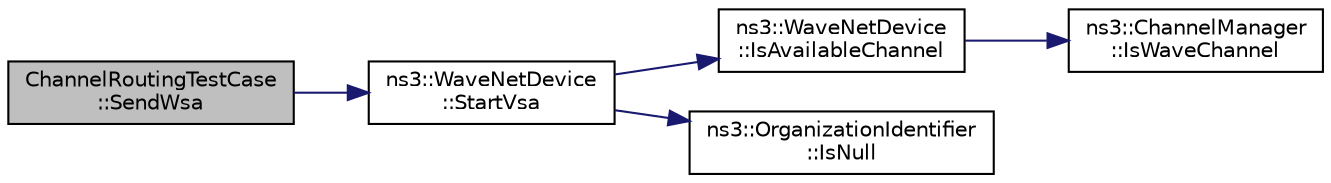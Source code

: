 digraph "ChannelRoutingTestCase::SendWsa"
{
 // LATEX_PDF_SIZE
  edge [fontname="Helvetica",fontsize="10",labelfontname="Helvetica",labelfontsize="10"];
  node [fontname="Helvetica",fontsize="10",shape=record];
  rankdir="LR";
  Node1 [label="ChannelRoutingTestCase\l::SendWsa",height=0.2,width=0.4,color="black", fillcolor="grey75", style="filled", fontcolor="black",tooltip="Send VSA management frames."];
  Node1 -> Node2 [color="midnightblue",fontsize="10",style="solid",fontname="Helvetica"];
  Node2 [label="ns3::WaveNetDevice\l::StartVsa",height=0.2,width=0.4,color="black", fillcolor="white", style="filled",URL="$classns3_1_1_wave_net_device.html#adb48d281cd174f232e8c4fc0b642573b",tooltip=" "];
  Node2 -> Node3 [color="midnightblue",fontsize="10",style="solid",fontname="Helvetica"];
  Node3 [label="ns3::WaveNetDevice\l::IsAvailableChannel",height=0.2,width=0.4,color="black", fillcolor="white", style="filled",URL="$classns3_1_1_wave_net_device.html#ab3e4fd698e4452efd95fa93dfca3963d",tooltip=" "];
  Node3 -> Node4 [color="midnightblue",fontsize="10",style="solid",fontname="Helvetica"];
  Node4 [label="ns3::ChannelManager\l::IsWaveChannel",height=0.2,width=0.4,color="black", fillcolor="white", style="filled",URL="$classns3_1_1_channel_manager.html#ae06978b638275c7a37ba6505e2104f92",tooltip=" "];
  Node2 -> Node5 [color="midnightblue",fontsize="10",style="solid",fontname="Helvetica"];
  Node5 [label="ns3::OrganizationIdentifier\l::IsNull",height=0.2,width=0.4,color="black", fillcolor="white", style="filled",URL="$classns3_1_1_organization_identifier.html#a901ce419718dd00f00c840d607cca199",tooltip=" "];
}

